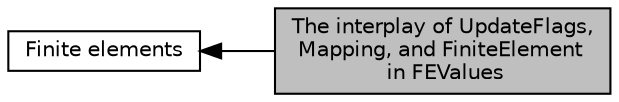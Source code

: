 digraph "The interplay of UpdateFlags, Mapping, and FiniteElement in FEValues"
{
  edge [fontname="Helvetica",fontsize="10",labelfontname="Helvetica",labelfontsize="10"];
  node [fontname="Helvetica",fontsize="10",shape=box];
  rankdir=LR;
  Node2 [label="Finite elements",height=0.2,width=0.4,color="black", fillcolor="white", style="filled",URL="$group__feall.html",tooltip="All classes related to shape functions and to access to shape functions. This concerns the actual val..."];
  Node1 [label="The interplay of UpdateFlags,\l Mapping, and FiniteElement\l in FEValues",height=0.2,width=0.4,color="black", fillcolor="grey75", style="filled", fontcolor="black",tooltip="FiniteElement in FEValues."];
  Node2->Node1 [shape=plaintext, dir="back", style="solid"];
}
